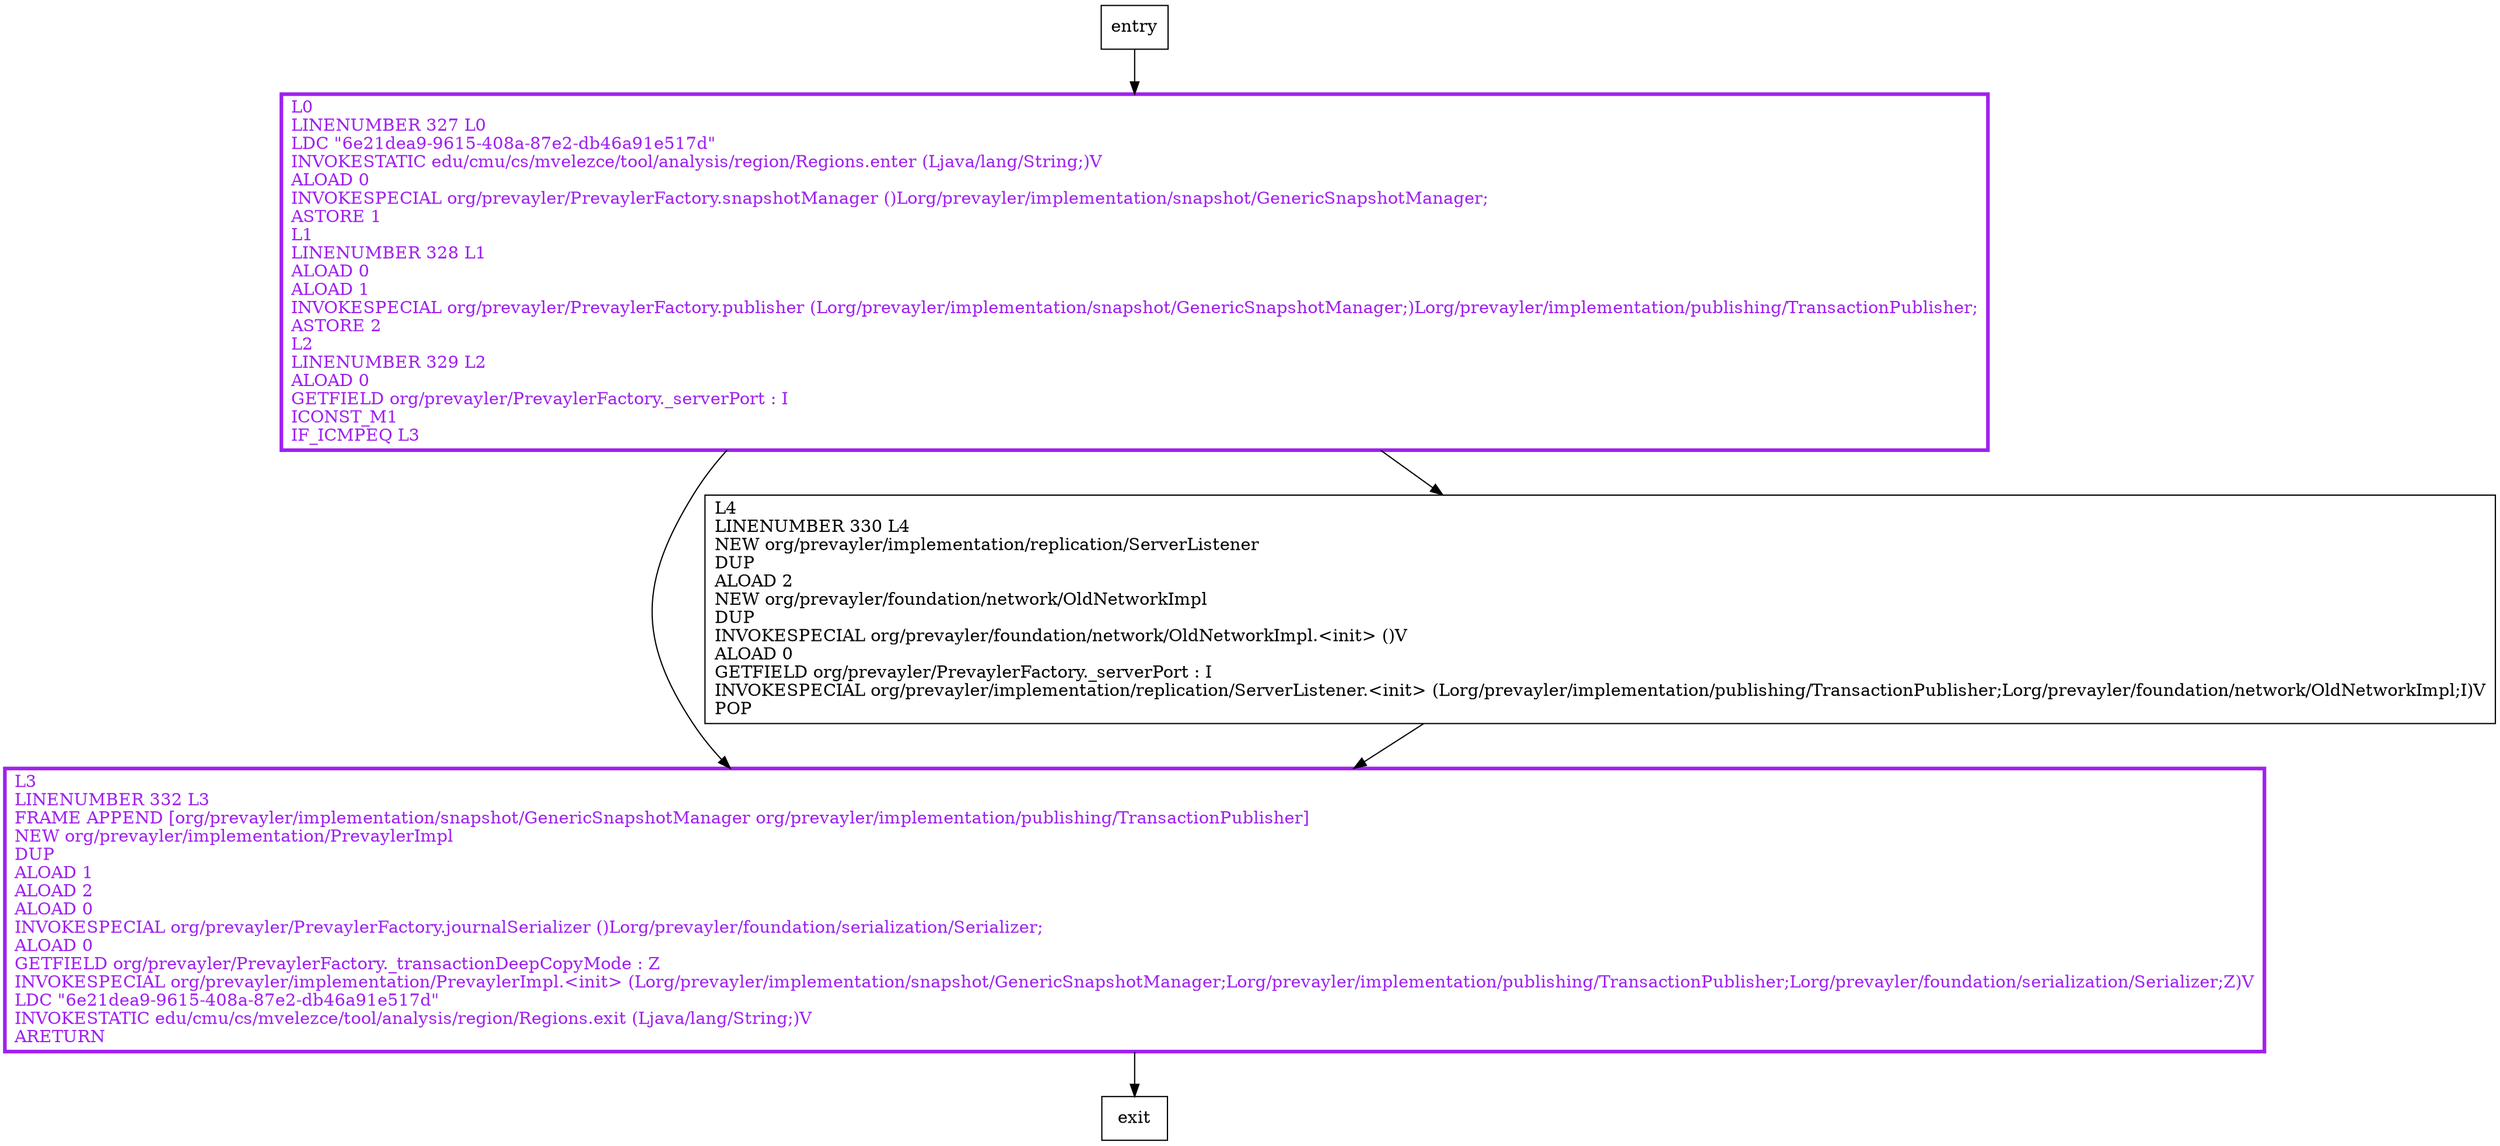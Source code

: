 digraph create {
node [shape=record];
2070374401 [label="L3\lLINENUMBER 332 L3\lFRAME APPEND [org/prevayler/implementation/snapshot/GenericSnapshotManager org/prevayler/implementation/publishing/TransactionPublisher]\lNEW org/prevayler/implementation/PrevaylerImpl\lDUP\lALOAD 1\lALOAD 2\lALOAD 0\lINVOKESPECIAL org/prevayler/PrevaylerFactory.journalSerializer ()Lorg/prevayler/foundation/serialization/Serializer;\lALOAD 0\lGETFIELD org/prevayler/PrevaylerFactory._transactionDeepCopyMode : Z\lINVOKESPECIAL org/prevayler/implementation/PrevaylerImpl.\<init\> (Lorg/prevayler/implementation/snapshot/GenericSnapshotManager;Lorg/prevayler/implementation/publishing/TransactionPublisher;Lorg/prevayler/foundation/serialization/Serializer;Z)V\lLDC \"6e21dea9-9615-408a-87e2-db46a91e517d\"\lINVOKESTATIC edu/cmu/cs/mvelezce/tool/analysis/region/Regions.exit (Ljava/lang/String;)V\lARETURN\l"];
138956422 [label="L4\lLINENUMBER 330 L4\lNEW org/prevayler/implementation/replication/ServerListener\lDUP\lALOAD 2\lNEW org/prevayler/foundation/network/OldNetworkImpl\lDUP\lINVOKESPECIAL org/prevayler/foundation/network/OldNetworkImpl.\<init\> ()V\lALOAD 0\lGETFIELD org/prevayler/PrevaylerFactory._serverPort : I\lINVOKESPECIAL org/prevayler/implementation/replication/ServerListener.\<init\> (Lorg/prevayler/implementation/publishing/TransactionPublisher;Lorg/prevayler/foundation/network/OldNetworkImpl;I)V\lPOP\l"];
356153349 [label="L0\lLINENUMBER 327 L0\lLDC \"6e21dea9-9615-408a-87e2-db46a91e517d\"\lINVOKESTATIC edu/cmu/cs/mvelezce/tool/analysis/region/Regions.enter (Ljava/lang/String;)V\lALOAD 0\lINVOKESPECIAL org/prevayler/PrevaylerFactory.snapshotManager ()Lorg/prevayler/implementation/snapshot/GenericSnapshotManager;\lASTORE 1\lL1\lLINENUMBER 328 L1\lALOAD 0\lALOAD 1\lINVOKESPECIAL org/prevayler/PrevaylerFactory.publisher (Lorg/prevayler/implementation/snapshot/GenericSnapshotManager;)Lorg/prevayler/implementation/publishing/TransactionPublisher;\lASTORE 2\lL2\lLINENUMBER 329 L2\lALOAD 0\lGETFIELD org/prevayler/PrevaylerFactory._serverPort : I\lICONST_M1\lIF_ICMPEQ L3\l"];
entry;
exit;
entry -> 356153349;
2070374401 -> exit;
138956422 -> 2070374401;
356153349 -> 2070374401;
356153349 -> 138956422;
2070374401[fontcolor="purple", penwidth=3, color="purple"];
356153349[fontcolor="purple", penwidth=3, color="purple"];
}
